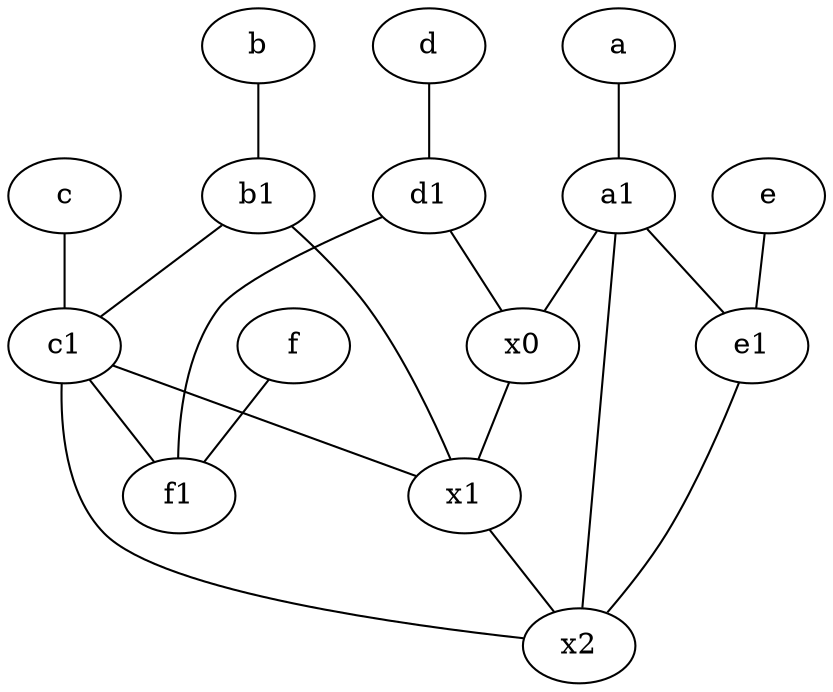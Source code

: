 graph {
	node [labelfontsize=50]
	b1 [labelfontsize=50 pos="9,4!"]
	d [labelfontsize=50 pos="2,5!"]
	c1 [labelfontsize=50 pos="4.5,3!"]
	f1 [labelfontsize=50 pos="3,8!"]
	x0 [labelfontsize=50]
	d1 [labelfontsize=50 pos="3,5!"]
	f [labelfontsize=50 pos="3,9!"]
	x1 [labelfontsize=50]
	a1 [labelfontsize=50 pos="8,3!"]
	b [labelfontsize=50 pos="10,4!"]
	x2 [labelfontsize=50]
	e1 [labelfontsize=50 pos="7,7!"]
	e [labelfontsize=50 pos="7,9!"]
	a [labelfontsize=50 pos="8,2!"]
	c [labelfontsize=50 pos="4.5,2!"]
	e1 -- x2
	x1 -- x2
	b1 -- x1
	f -- f1
	x0 -- x1
	d -- d1
	a1 -- x2
	e -- e1
	a1 -- x0
	c1 -- f1
	c1 -- x1
	c1 -- x2
	a -- a1
	d1 -- x0
	c -- c1
	b -- b1
	d1 -- f1
	a1 -- e1
	b1 -- c1
}
